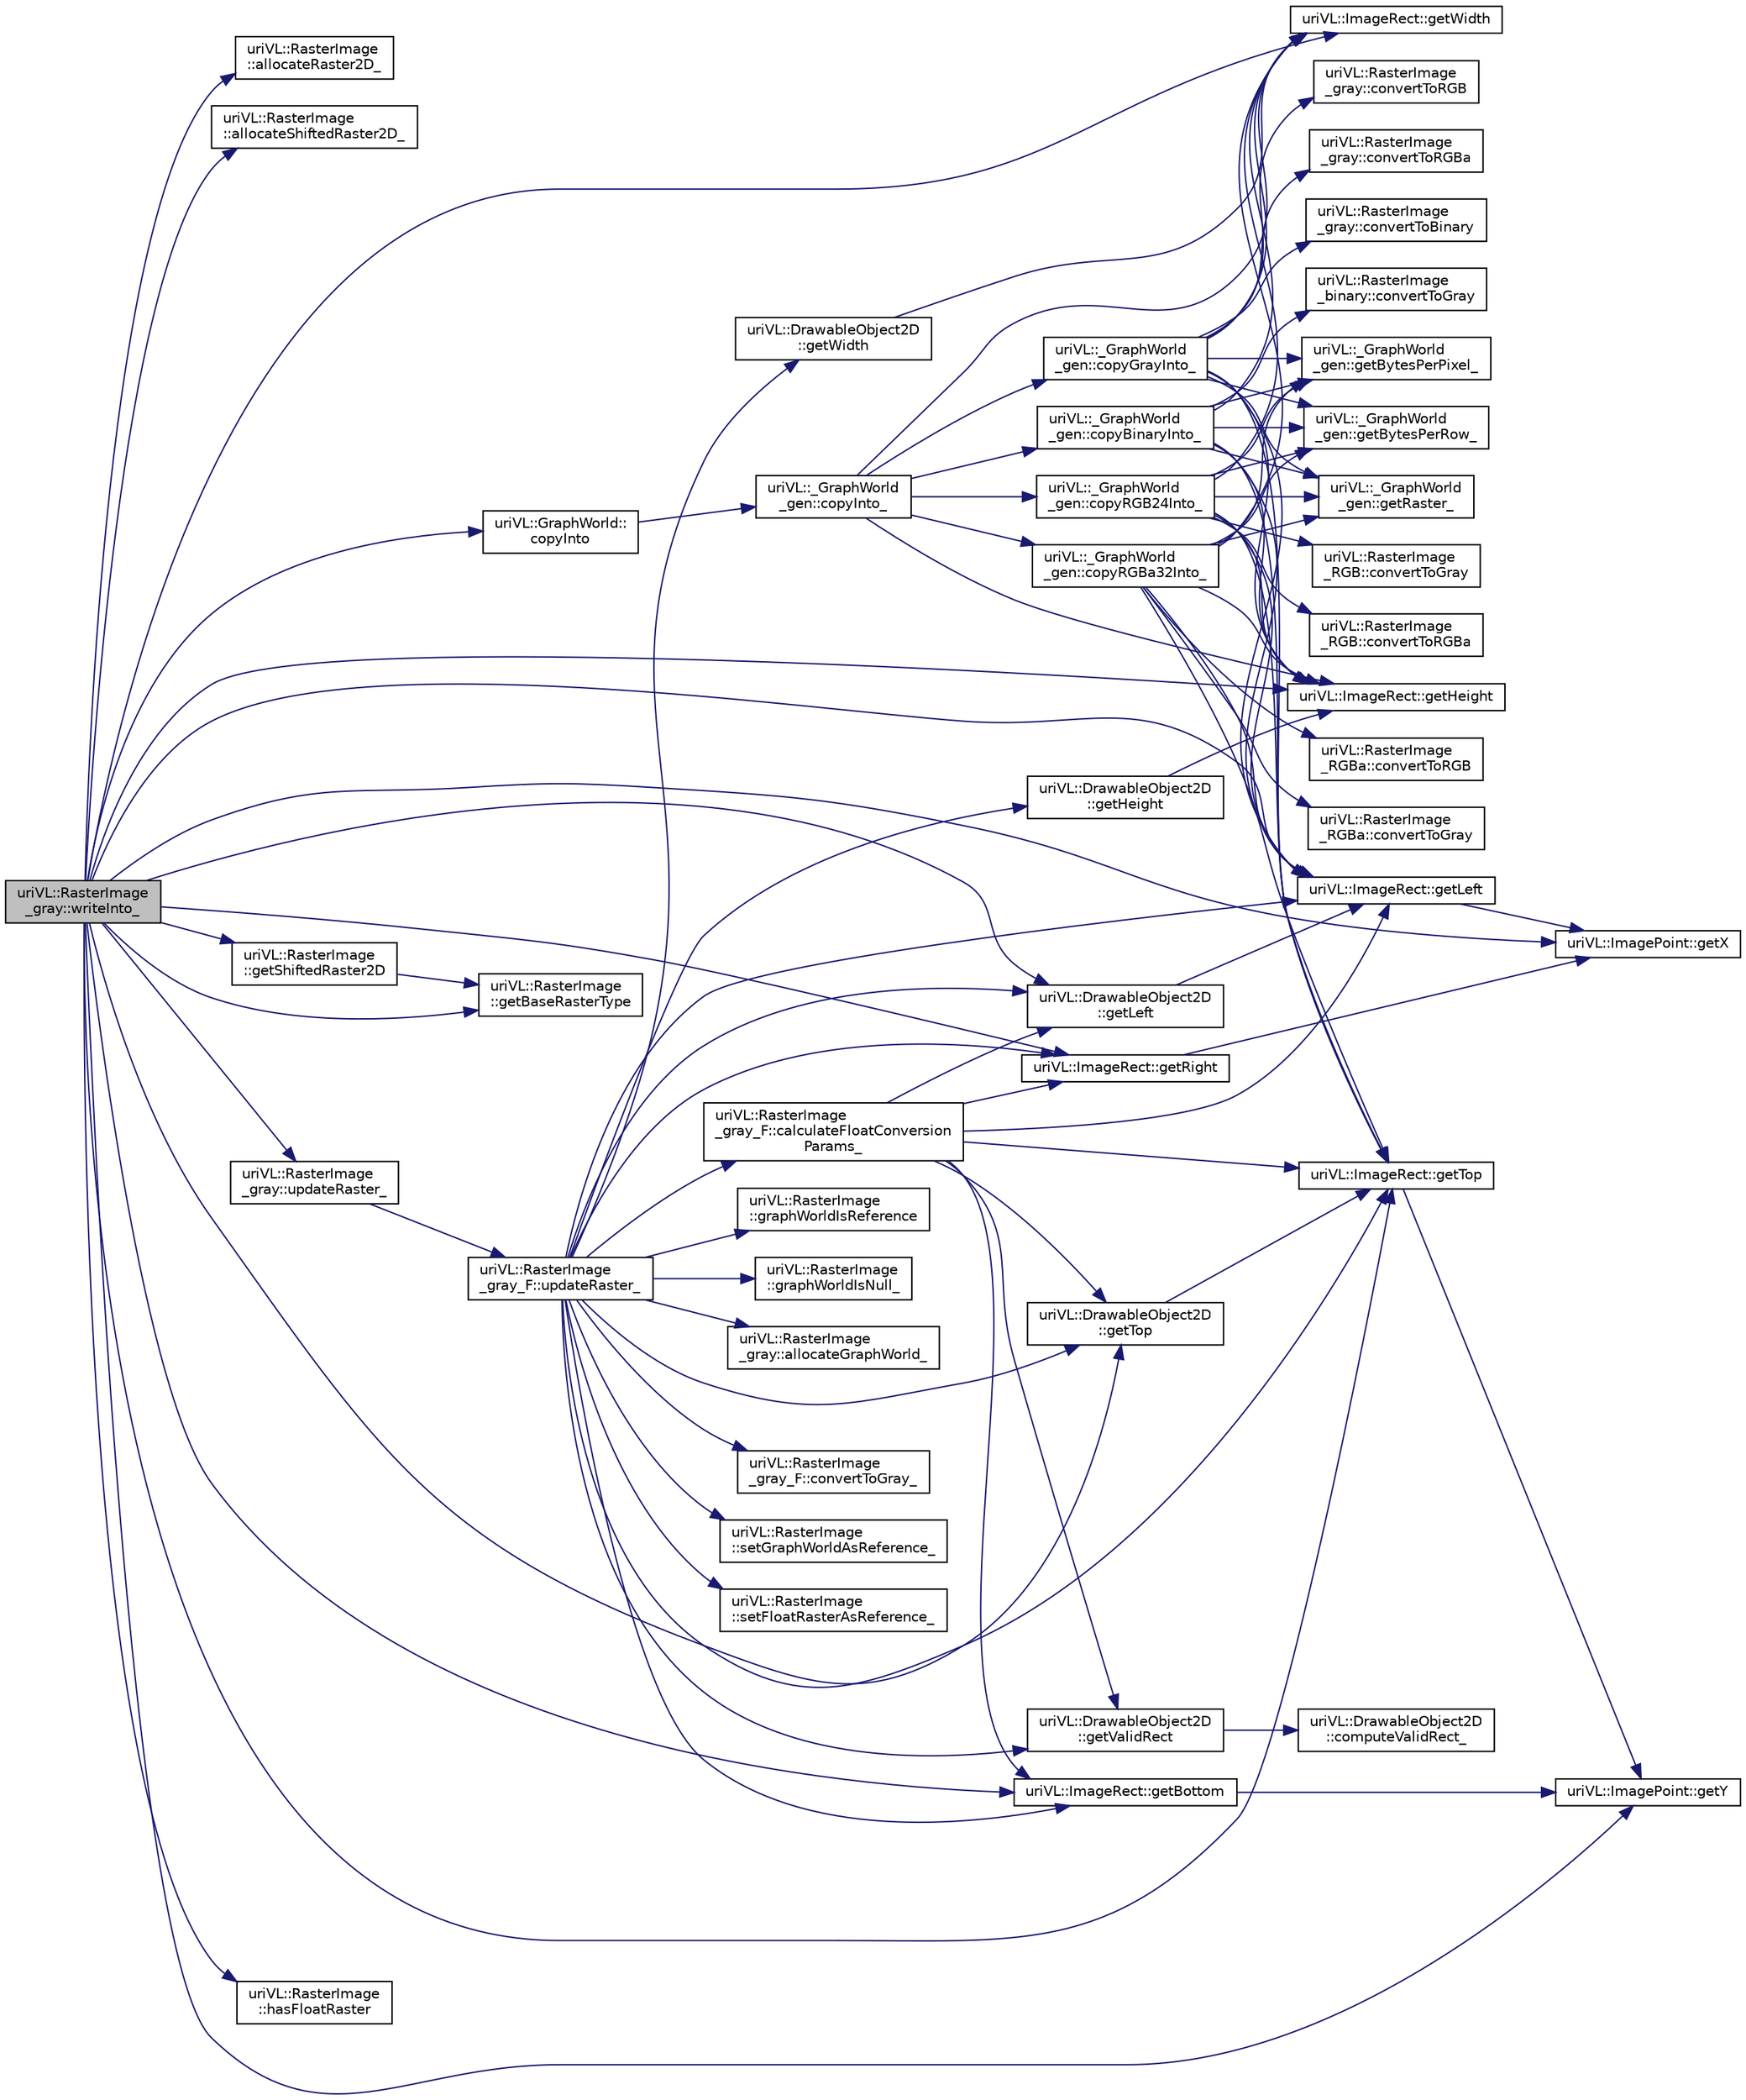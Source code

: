 digraph "uriVL::RasterImage_gray::writeInto_"
{
  edge [fontname="Helvetica",fontsize="10",labelfontname="Helvetica",labelfontsize="10"];
  node [fontname="Helvetica",fontsize="10",shape=record];
  rankdir="LR";
  Node1 [label="uriVL::RasterImage\l_gray::writeInto_",height=0.2,width=0.4,color="black", fillcolor="grey75", style="filled", fontcolor="black"];
  Node1 -> Node2 [color="midnightblue",fontsize="10",style="solid",fontname="Helvetica"];
  Node2 [label="uriVL::RasterImage\l::allocateRaster2D_",height=0.2,width=0.4,color="black", fillcolor="white", style="filled",URL="$classuriVL_1_1RasterImage.html#a9f35d0bb0884119e67ec65a056bf8bf2",tooltip="Allocates the 2D base raster. "];
  Node1 -> Node3 [color="midnightblue",fontsize="10",style="solid",fontname="Helvetica"];
  Node3 [label="uriVL::RasterImage\l::allocateShiftedRaster2D_",height=0.2,width=0.4,color="black", fillcolor="white", style="filled",URL="$classuriVL_1_1RasterImage.html#a613854cf9f64415f4ace400bcb6003b3",tooltip="Allocates the 2D shifted base raster. "];
  Node1 -> Node4 [color="midnightblue",fontsize="10",style="solid",fontname="Helvetica"];
  Node4 [label="uriVL::GraphWorld::\lcopyInto",height=0.2,width=0.4,color="black", fillcolor="white", style="filled",URL="$classuriVL_1_1GraphWorld.html#a91b9908199cd7627b63e0d2f596bcbbd"];
  Node4 -> Node5 [color="midnightblue",fontsize="10",style="solid",fontname="Helvetica"];
  Node5 [label="uriVL::_GraphWorld\l_gen::copyInto_",height=0.2,width=0.4,color="black", fillcolor="white", style="filled",URL="$classuriVL_1_1__GraphWorld__gen.html#ae2f13609cc4c36333b8bbccaccb4382a"];
  Node5 -> Node6 [color="midnightblue",fontsize="10",style="solid",fontname="Helvetica"];
  Node6 [label="uriVL::_GraphWorld\l_gen::copyBinaryInto_",height=0.2,width=0.4,color="black", fillcolor="white", style="filled",URL="$classuriVL_1_1__GraphWorld__gen.html#a0dd3dd6bd35d751df9a26b4edb87dcd3"];
  Node6 -> Node7 [color="midnightblue",fontsize="10",style="solid",fontname="Helvetica"];
  Node7 [label="uriVL::RasterImage\l_binary::convertToGray",height=0.2,width=0.4,color="black", fillcolor="white", style="filled",URL="$classuriVL_1_1RasterImage__binary.html#a1e4e6d1c5c3f4e9df9056b7aec4db078",tooltip="Converts (copies) a 1D gray-level raster into a 1D gray-level raster. "];
  Node6 -> Node8 [color="midnightblue",fontsize="10",style="solid",fontname="Helvetica"];
  Node8 [label="uriVL::_GraphWorld\l_gen::getBytesPerPixel_",height=0.2,width=0.4,color="black", fillcolor="white", style="filled",URL="$classuriVL_1_1__GraphWorld__gen.html#aa97cc69e46ac997147adbdc56733672f",tooltip="Returns the number of bytes per pixel. "];
  Node6 -> Node9 [color="midnightblue",fontsize="10",style="solid",fontname="Helvetica"];
  Node9 [label="uriVL::_GraphWorld\l_gen::getBytesPerRow_",height=0.2,width=0.4,color="black", fillcolor="white", style="filled",URL="$classuriVL_1_1__GraphWorld__gen.html#a8865547ed64e75dfafac471715288b4e",tooltip="Returns the number of bytes on each row of the _GraphWorld_gen. "];
  Node6 -> Node10 [color="midnightblue",fontsize="10",style="solid",fontname="Helvetica"];
  Node10 [label="uriVL::ImageRect::getHeight",height=0.2,width=0.4,color="black", fillcolor="white", style="filled",URL="$classuriVL_1_1ImageRect.html#aa757d85ab5d5230bc0ca53f5960e14f3",tooltip="Returns the height of the rectangle. "];
  Node6 -> Node11 [color="midnightblue",fontsize="10",style="solid",fontname="Helvetica"];
  Node11 [label="uriVL::ImageRect::getLeft",height=0.2,width=0.4,color="black", fillcolor="white", style="filled",URL="$classuriVL_1_1ImageRect.html#a38bd531df6bd6c4892bca1a690feda13",tooltip="Returns the minimum x coordinate of the rectangle. "];
  Node11 -> Node12 [color="midnightblue",fontsize="10",style="solid",fontname="Helvetica"];
  Node12 [label="uriVL::ImagePoint::getX",height=0.2,width=0.4,color="black", fillcolor="white", style="filled",URL="$classuriVL_1_1ImagePoint.html#a4845eb34e164c8dffd9b366cf61f3f5b",tooltip="Returns the point&#39;s x coordinate. "];
  Node6 -> Node13 [color="midnightblue",fontsize="10",style="solid",fontname="Helvetica"];
  Node13 [label="uriVL::_GraphWorld\l_gen::getRaster_",height=0.2,width=0.4,color="black", fillcolor="white", style="filled",URL="$classuriVL_1_1__GraphWorld__gen.html#a6f73902cf1f062f7d7f81bbf0b94521b",tooltip="Returns the base address of the Graphworld&#39;s raster (QuickDraw PixMap) "];
  Node6 -> Node14 [color="midnightblue",fontsize="10",style="solid",fontname="Helvetica"];
  Node14 [label="uriVL::ImageRect::getTop",height=0.2,width=0.4,color="black", fillcolor="white", style="filled",URL="$classuriVL_1_1ImageRect.html#a2715b0a7b291354fd839a95ece0e0aba",tooltip="Returns the minimum y coordinate of the rectangle. "];
  Node14 -> Node15 [color="midnightblue",fontsize="10",style="solid",fontname="Helvetica"];
  Node15 [label="uriVL::ImagePoint::getY",height=0.2,width=0.4,color="black", fillcolor="white", style="filled",URL="$classuriVL_1_1ImagePoint.html#a4edda1ad5b1f3b39db3ac200dfddf016",tooltip="Returns the point&#39;s y coordinate. "];
  Node6 -> Node16 [color="midnightblue",fontsize="10",style="solid",fontname="Helvetica"];
  Node16 [label="uriVL::ImageRect::getWidth",height=0.2,width=0.4,color="black", fillcolor="white", style="filled",URL="$classuriVL_1_1ImageRect.html#a1081dc6f638b33ebf30d0a43d51289ef",tooltip="Returns the width of the rectangle. "];
  Node5 -> Node17 [color="midnightblue",fontsize="10",style="solid",fontname="Helvetica"];
  Node17 [label="uriVL::_GraphWorld\l_gen::copyGrayInto_",height=0.2,width=0.4,color="black", fillcolor="white", style="filled",URL="$classuriVL_1_1__GraphWorld__gen.html#ae4003be8ca813be86b783b82ce56dec0"];
  Node17 -> Node18 [color="midnightblue",fontsize="10",style="solid",fontname="Helvetica"];
  Node18 [label="uriVL::RasterImage\l_gray::convertToBinary",height=0.2,width=0.4,color="black", fillcolor="white", style="filled",URL="$classuriVL_1_1RasterImage__gray.html#a37d8fae3c8bfd23a31594e30689e5ae5",tooltip="Converts a 1D gray-level raster into a 1D binary raster. "];
  Node17 -> Node19 [color="midnightblue",fontsize="10",style="solid",fontname="Helvetica"];
  Node19 [label="uriVL::RasterImage\l_gray::convertToRGB",height=0.2,width=0.4,color="black", fillcolor="white", style="filled",URL="$classuriVL_1_1RasterImage__gray.html#a74b04797ebc468b8e323a9d07bd1cbbc",tooltip="Converts a 1D gray-level raster into a 1D 24-bit rgb raster. "];
  Node17 -> Node20 [color="midnightblue",fontsize="10",style="solid",fontname="Helvetica"];
  Node20 [label="uriVL::RasterImage\l_gray::convertToRGBa",height=0.2,width=0.4,color="black", fillcolor="white", style="filled",URL="$classuriVL_1_1RasterImage__gray.html#a546aff17d5e511efdb972238617c2e82",tooltip="Converts a 1D gray-level raster into a 1D 32-bit rgba raster. "];
  Node17 -> Node8 [color="midnightblue",fontsize="10",style="solid",fontname="Helvetica"];
  Node17 -> Node9 [color="midnightblue",fontsize="10",style="solid",fontname="Helvetica"];
  Node17 -> Node10 [color="midnightblue",fontsize="10",style="solid",fontname="Helvetica"];
  Node17 -> Node11 [color="midnightblue",fontsize="10",style="solid",fontname="Helvetica"];
  Node17 -> Node13 [color="midnightblue",fontsize="10",style="solid",fontname="Helvetica"];
  Node17 -> Node14 [color="midnightblue",fontsize="10",style="solid",fontname="Helvetica"];
  Node17 -> Node16 [color="midnightblue",fontsize="10",style="solid",fontname="Helvetica"];
  Node5 -> Node21 [color="midnightblue",fontsize="10",style="solid",fontname="Helvetica"];
  Node21 [label="uriVL::_GraphWorld\l_gen::copyRGB24Into_",height=0.2,width=0.4,color="black", fillcolor="white", style="filled",URL="$classuriVL_1_1__GraphWorld__gen.html#a9b276b31e0c4092b43cc0751eb94d0c6"];
  Node21 -> Node22 [color="midnightblue",fontsize="10",style="solid",fontname="Helvetica"];
  Node22 [label="uriVL::RasterImage\l_RGB::convertToGray",height=0.2,width=0.4,color="black", fillcolor="white", style="filled",URL="$classuriVL_1_1RasterImage__RGB.html#a96510a95cfe7c237c092557d3ba9bcb2",tooltip="Converts a 1D 24-bit RGB raster into a 1D gray-level raster. "];
  Node21 -> Node23 [color="midnightblue",fontsize="10",style="solid",fontname="Helvetica"];
  Node23 [label="uriVL::RasterImage\l_RGB::convertToRGBa",height=0.2,width=0.4,color="black", fillcolor="white", style="filled",URL="$classuriVL_1_1RasterImage__RGB.html#a752da17570d1e708de5282f1b172c515",tooltip="Converts a 1D 24-bit RGB raster into a 1D 32-bit rgba raster. "];
  Node21 -> Node8 [color="midnightblue",fontsize="10",style="solid",fontname="Helvetica"];
  Node21 -> Node9 [color="midnightblue",fontsize="10",style="solid",fontname="Helvetica"];
  Node21 -> Node10 [color="midnightblue",fontsize="10",style="solid",fontname="Helvetica"];
  Node21 -> Node11 [color="midnightblue",fontsize="10",style="solid",fontname="Helvetica"];
  Node21 -> Node13 [color="midnightblue",fontsize="10",style="solid",fontname="Helvetica"];
  Node21 -> Node14 [color="midnightblue",fontsize="10",style="solid",fontname="Helvetica"];
  Node21 -> Node16 [color="midnightblue",fontsize="10",style="solid",fontname="Helvetica"];
  Node5 -> Node24 [color="midnightblue",fontsize="10",style="solid",fontname="Helvetica"];
  Node24 [label="uriVL::_GraphWorld\l_gen::copyRGBa32Into_",height=0.2,width=0.4,color="black", fillcolor="white", style="filled",URL="$classuriVL_1_1__GraphWorld__gen.html#acb48a73d847e5ed6006587e060d021f7"];
  Node24 -> Node25 [color="midnightblue",fontsize="10",style="solid",fontname="Helvetica"];
  Node25 [label="uriVL::RasterImage\l_RGBa::convertToGray",height=0.2,width=0.4,color="black", fillcolor="white", style="filled",URL="$classuriVL_1_1RasterImage__RGBa.html#a5d1f442f6e998d5fcc4ccbb759101794",tooltip="Converts a 1D RGBa32 raster into a 1D gray-level raster. "];
  Node24 -> Node26 [color="midnightblue",fontsize="10",style="solid",fontname="Helvetica"];
  Node26 [label="uriVL::RasterImage\l_RGBa::convertToRGB",height=0.2,width=0.4,color="black", fillcolor="white", style="filled",URL="$classuriVL_1_1RasterImage__RGBa.html#ad437ebd54bb2c1ae93f6fb43a8f9246b",tooltip="Converts a 1D RGBa32 raster into a 1D 24-bit rgb raster. "];
  Node24 -> Node8 [color="midnightblue",fontsize="10",style="solid",fontname="Helvetica"];
  Node24 -> Node9 [color="midnightblue",fontsize="10",style="solid",fontname="Helvetica"];
  Node24 -> Node10 [color="midnightblue",fontsize="10",style="solid",fontname="Helvetica"];
  Node24 -> Node11 [color="midnightblue",fontsize="10",style="solid",fontname="Helvetica"];
  Node24 -> Node13 [color="midnightblue",fontsize="10",style="solid",fontname="Helvetica"];
  Node24 -> Node14 [color="midnightblue",fontsize="10",style="solid",fontname="Helvetica"];
  Node24 -> Node16 [color="midnightblue",fontsize="10",style="solid",fontname="Helvetica"];
  Node5 -> Node10 [color="midnightblue",fontsize="10",style="solid",fontname="Helvetica"];
  Node5 -> Node16 [color="midnightblue",fontsize="10",style="solid",fontname="Helvetica"];
  Node1 -> Node27 [color="midnightblue",fontsize="10",style="solid",fontname="Helvetica"];
  Node27 [label="uriVL::RasterImage\l::getBaseRasterType",height=0.2,width=0.4,color="black", fillcolor="white", style="filled",URL="$classuriVL_1_1RasterImage.html#a68815937f6a787e4541a33b108198baf",tooltip="Returns the image&#39;s base raster type. "];
  Node1 -> Node28 [color="midnightblue",fontsize="10",style="solid",fontname="Helvetica"];
  Node28 [label="uriVL::ImageRect::getBottom",height=0.2,width=0.4,color="black", fillcolor="white", style="filled",URL="$classuriVL_1_1ImageRect.html#acb34c902550ecb25f7fa6ffb620aea71",tooltip="Returns the maximum y coordinate of the rectangle. "];
  Node28 -> Node15 [color="midnightblue",fontsize="10",style="solid",fontname="Helvetica"];
  Node1 -> Node10 [color="midnightblue",fontsize="10",style="solid",fontname="Helvetica"];
  Node1 -> Node11 [color="midnightblue",fontsize="10",style="solid",fontname="Helvetica"];
  Node1 -> Node29 [color="midnightblue",fontsize="10",style="solid",fontname="Helvetica"];
  Node29 [label="uriVL::DrawableObject2D\l::getLeft",height=0.2,width=0.4,color="black", fillcolor="white", style="filled",URL="$classuriVL_1_1DrawableObject2D.html#a9c92e6b3d3b0753514e677080c762ef0",tooltip="Returns the minimum x coordinate of the bounding rectangle. "];
  Node29 -> Node11 [color="midnightblue",fontsize="10",style="solid",fontname="Helvetica"];
  Node1 -> Node30 [color="midnightblue",fontsize="10",style="solid",fontname="Helvetica"];
  Node30 [label="uriVL::ImageRect::getRight",height=0.2,width=0.4,color="black", fillcolor="white", style="filled",URL="$classuriVL_1_1ImageRect.html#a89884bd1866a1b7ffb67d4cc1ec1a052",tooltip="Returns the maximum x coordinate of the rectangle. "];
  Node30 -> Node12 [color="midnightblue",fontsize="10",style="solid",fontname="Helvetica"];
  Node1 -> Node31 [color="midnightblue",fontsize="10",style="solid",fontname="Helvetica"];
  Node31 [label="uriVL::RasterImage\l::getShiftedRaster2D",height=0.2,width=0.4,color="black", fillcolor="white", style="filled",URL="$classuriVL_1_1RasterImage.html#afb1e270b389600fc0784f6c746d76ce4",tooltip="Returns the shifted base raster as a read-only 2D array. "];
  Node31 -> Node27 [color="midnightblue",fontsize="10",style="solid",fontname="Helvetica"];
  Node1 -> Node14 [color="midnightblue",fontsize="10",style="solid",fontname="Helvetica"];
  Node1 -> Node32 [color="midnightblue",fontsize="10",style="solid",fontname="Helvetica"];
  Node32 [label="uriVL::DrawableObject2D\l::getTop",height=0.2,width=0.4,color="black", fillcolor="white", style="filled",URL="$classuriVL_1_1DrawableObject2D.html#a01508a3886015ab55449c46989af2277",tooltip="Returns the minimum y coordinate of the bounding rectangle. "];
  Node32 -> Node14 [color="midnightblue",fontsize="10",style="solid",fontname="Helvetica"];
  Node1 -> Node16 [color="midnightblue",fontsize="10",style="solid",fontname="Helvetica"];
  Node1 -> Node12 [color="midnightblue",fontsize="10",style="solid",fontname="Helvetica"];
  Node1 -> Node15 [color="midnightblue",fontsize="10",style="solid",fontname="Helvetica"];
  Node1 -> Node33 [color="midnightblue",fontsize="10",style="solid",fontname="Helvetica"];
  Node33 [label="uriVL::RasterImage\l::hasFloatRaster",height=0.2,width=0.4,color="black", fillcolor="white", style="filled",URL="$classuriVL_1_1RasterImage.html#a406019c6e34b2e8c3d81a72769723d98",tooltip="Indicates whether or not the raster image stores a float raster (eg this would be true for a Raster_I..."];
  Node1 -> Node34 [color="midnightblue",fontsize="10",style="solid",fontname="Helvetica"];
  Node34 [label="uriVL::RasterImage\l_gray::updateRaster_",height=0.2,width=0.4,color="black", fillcolor="white", style="filled",URL="$classuriVL_1_1RasterImage__gray.html#ab714386ee567e037b917c690886bea08",tooltip="Forces an update of the base gray raster if it is not the reference raster. "];
  Node34 -> Node35 [color="midnightblue",fontsize="10",style="solid",fontname="Helvetica"];
  Node35 [label="uriVL::RasterImage\l_gray_F::updateRaster_",height=0.2,width=0.4,color="black", fillcolor="white", style="filled",URL="$classuriVL_1_1RasterImage__gray__F.html#ab2bae6517e5ae3563d98dfa6f97ba6d0",tooltip="Updates the image&#39;s base raster (if it is not the reference). "];
  Node35 -> Node36 [color="midnightblue",fontsize="10",style="solid",fontname="Helvetica"];
  Node36 [label="uriVL::DrawableObject2D\l::getValidRect",height=0.2,width=0.4,color="black", fillcolor="white", style="filled",URL="$classuriVL_1_1DrawableObject2D.html#ad654c2c5da02b3b20298c3eef4153874",tooltip="Returns the object&#39;s valid data rectangle. "];
  Node36 -> Node37 [color="midnightblue",fontsize="10",style="solid",fontname="Helvetica"];
  Node37 [label="uriVL::DrawableObject2D\l::computeValidRect_",height=0.2,width=0.4,color="black", fillcolor="white", style="filled",URL="$classuriVL_1_1DrawableObject2D.html#a9eb135fd212d80a8fbc3caa7e242d9dd",tooltip="Calculates the object&#39;s valid box. "];
  Node35 -> Node14 [color="midnightblue",fontsize="10",style="solid",fontname="Helvetica"];
  Node35 -> Node28 [color="midnightblue",fontsize="10",style="solid",fontname="Helvetica"];
  Node35 -> Node11 [color="midnightblue",fontsize="10",style="solid",fontname="Helvetica"];
  Node35 -> Node30 [color="midnightblue",fontsize="10",style="solid",fontname="Helvetica"];
  Node35 -> Node38 [color="midnightblue",fontsize="10",style="solid",fontname="Helvetica"];
  Node38 [label="uriVL::RasterImage\l::graphWorldIsReference",height=0.2,width=0.4,color="black", fillcolor="white", style="filled",URL="$classuriVL_1_1RasterImage.html#ac6190461f1bd30c426fc3d183b74429b",tooltip="Indicates whether or not the raster stored in the GraphWorld (if it exists) contains the reference va..."];
  Node35 -> Node39 [color="midnightblue",fontsize="10",style="solid",fontname="Helvetica"];
  Node39 [label="uriVL::RasterImage\l::graphWorldIsNull_",height=0.2,width=0.4,color="black", fillcolor="white", style="filled",URL="$classuriVL_1_1RasterImage.html#a828cf5c4cfe56eaa135c6f7c0d17f49c",tooltip="Indicates whether the GraphWorld was allocated for this object. "];
  Node35 -> Node40 [color="midnightblue",fontsize="10",style="solid",fontname="Helvetica"];
  Node40 [label="uriVL::RasterImage\l_gray::allocateGraphWorld_",height=0.2,width=0.4,color="black", fillcolor="white", style="filled",URL="$classuriVL_1_1RasterImage__gray.html#a1c0f92047c64fc8387646ace46b45290",tooltip="Alocates the GraphWorld for this object at the set dimensions. "];
  Node35 -> Node41 [color="midnightblue",fontsize="10",style="solid",fontname="Helvetica"];
  Node41 [label="uriVL::DrawableObject2D\l::getHeight",height=0.2,width=0.4,color="black", fillcolor="white", style="filled",URL="$classuriVL_1_1DrawableObject2D.html#a0fa48af9667c5a4b53bd2a9bf0eea240",tooltip="Returns the number of rows for the image. "];
  Node41 -> Node10 [color="midnightblue",fontsize="10",style="solid",fontname="Helvetica"];
  Node35 -> Node42 [color="midnightblue",fontsize="10",style="solid",fontname="Helvetica"];
  Node42 [label="uriVL::DrawableObject2D\l::getWidth",height=0.2,width=0.4,color="black", fillcolor="white", style="filled",URL="$classuriVL_1_1DrawableObject2D.html#a01127dbd10a99cdbb7596e48539068c9",tooltip="Returns the number of columns for the image. "];
  Node42 -> Node16 [color="midnightblue",fontsize="10",style="solid",fontname="Helvetica"];
  Node35 -> Node32 [color="midnightblue",fontsize="10",style="solid",fontname="Helvetica"];
  Node35 -> Node29 [color="midnightblue",fontsize="10",style="solid",fontname="Helvetica"];
  Node35 -> Node43 [color="midnightblue",fontsize="10",style="solid",fontname="Helvetica"];
  Node43 [label="uriVL::RasterImage\l_gray_F::calculateFloatConversion\lParams_",height=0.2,width=0.4,color="black", fillcolor="white", style="filled",URL="$classuriVL_1_1RasterImage__gray__F.html#a467bb154a4d4af2fa9f0156b531f9320",tooltip="Calculates the parameters of a conversion to gray. "];
  Node43 -> Node36 [color="midnightblue",fontsize="10",style="solid",fontname="Helvetica"];
  Node43 -> Node14 [color="midnightblue",fontsize="10",style="solid",fontname="Helvetica"];
  Node43 -> Node28 [color="midnightblue",fontsize="10",style="solid",fontname="Helvetica"];
  Node43 -> Node11 [color="midnightblue",fontsize="10",style="solid",fontname="Helvetica"];
  Node43 -> Node30 [color="midnightblue",fontsize="10",style="solid",fontname="Helvetica"];
  Node43 -> Node32 [color="midnightblue",fontsize="10",style="solid",fontname="Helvetica"];
  Node43 -> Node29 [color="midnightblue",fontsize="10",style="solid",fontname="Helvetica"];
  Node35 -> Node44 [color="midnightblue",fontsize="10",style="solid",fontname="Helvetica"];
  Node44 [label="uriVL::RasterImage\l_gray_F::convertToGray_",height=0.2,width=0.4,color="black", fillcolor="white", style="filled",URL="$classuriVL_1_1RasterImage__gray__F.html#a0bc96d1e5353548f03e40e3828f99138",tooltip="Converts this image&#39;s base raster into a 1D gray-level raster. "];
  Node35 -> Node45 [color="midnightblue",fontsize="10",style="solid",fontname="Helvetica"];
  Node45 [label="uriVL::RasterImage\l::setGraphWorldAsReference_",height=0.2,width=0.4,color="black", fillcolor="white", style="filled",URL="$classuriVL_1_1RasterImage.html#ab67da9ae00b8d0fe26d25bb559514683",tooltip="Sets this image&#39;s gworld as the reference (and allocates if it was NULL) "];
  Node35 -> Node46 [color="midnightblue",fontsize="10",style="solid",fontname="Helvetica"];
  Node46 [label="uriVL::RasterImage\l::setFloatRasterAsReference_",height=0.2,width=0.4,color="black", fillcolor="white", style="filled",URL="$classuriVL_1_1RasterImage.html#ac1678a791415c990c48efbcd3258180c",tooltip="Sets this image&#39;s float raster as the reference (fails if it was NULL) "];
}
